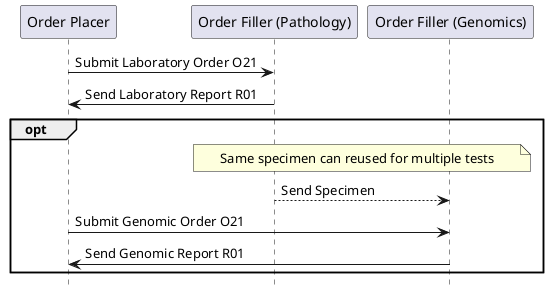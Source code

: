 @startuml

hide footbox

participant "Order Placer" as EPR
participant "Order Filler (Pathology)" as LIMSP
participant "Order Filler (Genomics)" as LIMSG


EPR -> LIMSP: Submit Laboratory Order O21
LIMSP -> EPR: Send Laboratory Report R01

opt
note over LIMSP, LIMSG
Same specimen can reused for multiple tests
end note
LIMSP --> LIMSG: Send Specimen
EPR -> LIMSG: Submit Genomic Order O21
LIMSG -> EPR: Send Genomic Report R01
end

@enduml
